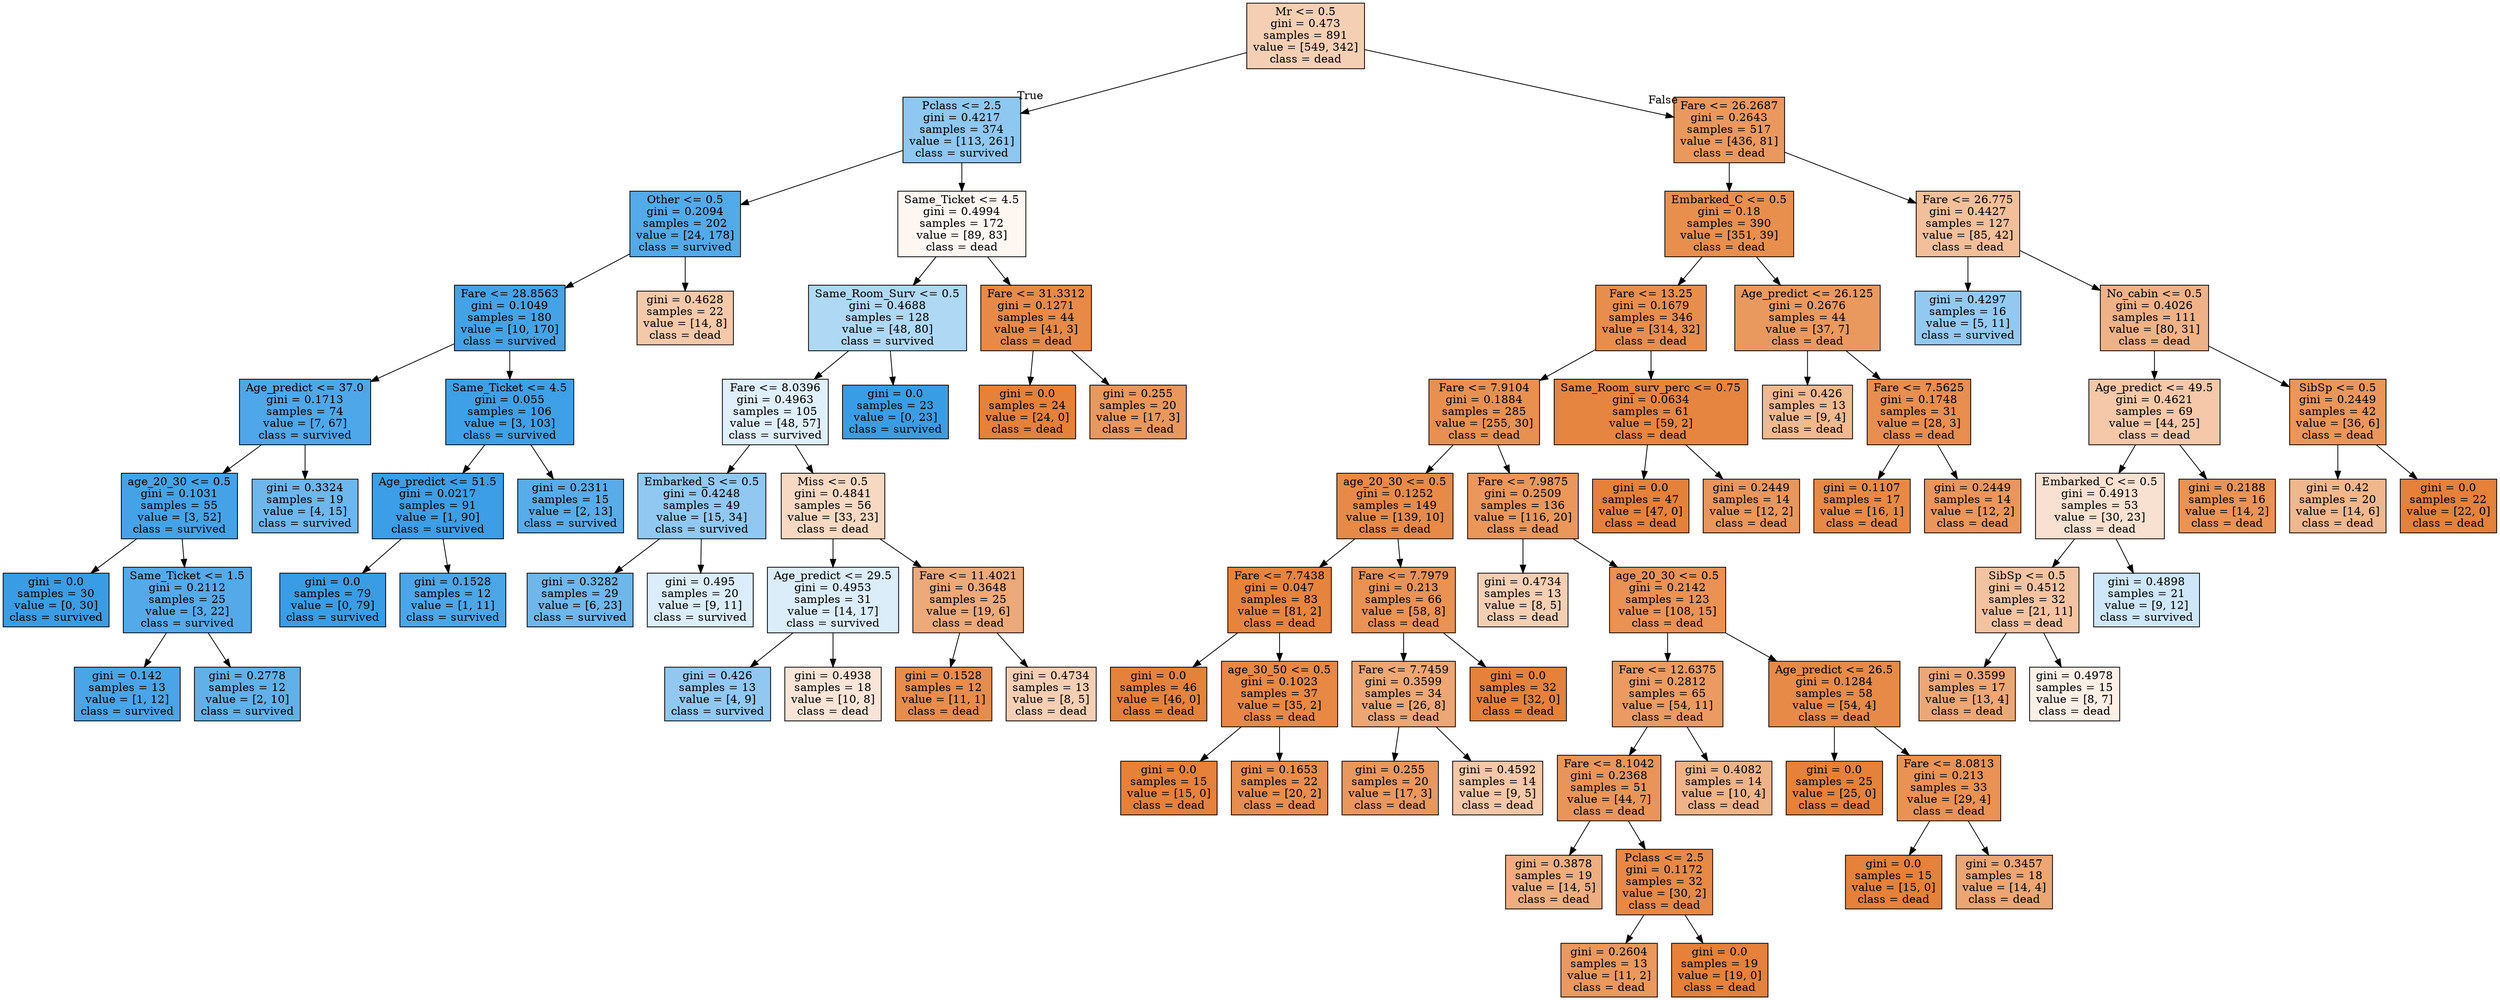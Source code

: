 digraph Tree {
node [shape=box, style="filled", color="black"] ;
0 [label="Mr <= 0.5\ngini = 0.473\nsamples = 891\nvalue = [549, 342]\nclass = dead", fillcolor="#e5813960"] ;
1 [label="Pclass <= 2.5\ngini = 0.4217\nsamples = 374\nvalue = [113, 261]\nclass = survived", fillcolor="#399de591"] ;
0 -> 1 [labeldistance=2.5, labelangle=45, headlabel="True"] ;
2 [label="Other <= 0.5\ngini = 0.2094\nsamples = 202\nvalue = [24, 178]\nclass = survived", fillcolor="#399de5dd"] ;
1 -> 2 ;
3 [label="Fare <= 28.8563\ngini = 0.1049\nsamples = 180\nvalue = [10, 170]\nclass = survived", fillcolor="#399de5f0"] ;
2 -> 3 ;
4 [label="Age_predict <= 37.0\ngini = 0.1713\nsamples = 74\nvalue = [7, 67]\nclass = survived", fillcolor="#399de5e4"] ;
3 -> 4 ;
5 [label="age_20_30 <= 0.5\ngini = 0.1031\nsamples = 55\nvalue = [3, 52]\nclass = survived", fillcolor="#399de5f0"] ;
4 -> 5 ;
6 [label="gini = 0.0\nsamples = 30\nvalue = [0, 30]\nclass = survived", fillcolor="#399de5ff"] ;
5 -> 6 ;
7 [label="Same_Ticket <= 1.5\ngini = 0.2112\nsamples = 25\nvalue = [3, 22]\nclass = survived", fillcolor="#399de5dc"] ;
5 -> 7 ;
8 [label="gini = 0.142\nsamples = 13\nvalue = [1, 12]\nclass = survived", fillcolor="#399de5ea"] ;
7 -> 8 ;
9 [label="gini = 0.2778\nsamples = 12\nvalue = [2, 10]\nclass = survived", fillcolor="#399de5cc"] ;
7 -> 9 ;
10 [label="gini = 0.3324\nsamples = 19\nvalue = [4, 15]\nclass = survived", fillcolor="#399de5bb"] ;
4 -> 10 ;
11 [label="Same_Ticket <= 4.5\ngini = 0.055\nsamples = 106\nvalue = [3, 103]\nclass = survived", fillcolor="#399de5f8"] ;
3 -> 11 ;
12 [label="Age_predict <= 51.5\ngini = 0.0217\nsamples = 91\nvalue = [1, 90]\nclass = survived", fillcolor="#399de5fc"] ;
11 -> 12 ;
13 [label="gini = 0.0\nsamples = 79\nvalue = [0, 79]\nclass = survived", fillcolor="#399de5ff"] ;
12 -> 13 ;
14 [label="gini = 0.1528\nsamples = 12\nvalue = [1, 11]\nclass = survived", fillcolor="#399de5e8"] ;
12 -> 14 ;
15 [label="gini = 0.2311\nsamples = 15\nvalue = [2, 13]\nclass = survived", fillcolor="#399de5d8"] ;
11 -> 15 ;
16 [label="gini = 0.4628\nsamples = 22\nvalue = [14, 8]\nclass = dead", fillcolor="#e581396d"] ;
2 -> 16 ;
17 [label="Same_Ticket <= 4.5\ngini = 0.4994\nsamples = 172\nvalue = [89, 83]\nclass = dead", fillcolor="#e5813911"] ;
1 -> 17 ;
18 [label="Same_Room_Surv <= 0.5\ngini = 0.4688\nsamples = 128\nvalue = [48, 80]\nclass = survived", fillcolor="#399de566"] ;
17 -> 18 ;
19 [label="Fare <= 8.0396\ngini = 0.4963\nsamples = 105\nvalue = [48, 57]\nclass = survived", fillcolor="#399de528"] ;
18 -> 19 ;
20 [label="Embarked_S <= 0.5\ngini = 0.4248\nsamples = 49\nvalue = [15, 34]\nclass = survived", fillcolor="#399de58e"] ;
19 -> 20 ;
21 [label="gini = 0.3282\nsamples = 29\nvalue = [6, 23]\nclass = survived", fillcolor="#399de5bc"] ;
20 -> 21 ;
22 [label="gini = 0.495\nsamples = 20\nvalue = [9, 11]\nclass = survived", fillcolor="#399de52e"] ;
20 -> 22 ;
23 [label="Miss <= 0.5\ngini = 0.4841\nsamples = 56\nvalue = [33, 23]\nclass = dead", fillcolor="#e581394d"] ;
19 -> 23 ;
24 [label="Age_predict <= 29.5\ngini = 0.4953\nsamples = 31\nvalue = [14, 17]\nclass = survived", fillcolor="#399de52d"] ;
23 -> 24 ;
25 [label="gini = 0.426\nsamples = 13\nvalue = [4, 9]\nclass = survived", fillcolor="#399de58e"] ;
24 -> 25 ;
26 [label="gini = 0.4938\nsamples = 18\nvalue = [10, 8]\nclass = dead", fillcolor="#e5813933"] ;
24 -> 26 ;
27 [label="Fare <= 11.4021\ngini = 0.3648\nsamples = 25\nvalue = [19, 6]\nclass = dead", fillcolor="#e58139ae"] ;
23 -> 27 ;
28 [label="gini = 0.1528\nsamples = 12\nvalue = [11, 1]\nclass = dead", fillcolor="#e58139e8"] ;
27 -> 28 ;
29 [label="gini = 0.4734\nsamples = 13\nvalue = [8, 5]\nclass = dead", fillcolor="#e5813960"] ;
27 -> 29 ;
30 [label="gini = 0.0\nsamples = 23\nvalue = [0, 23]\nclass = survived", fillcolor="#399de5ff"] ;
18 -> 30 ;
31 [label="Fare <= 31.3312\ngini = 0.1271\nsamples = 44\nvalue = [41, 3]\nclass = dead", fillcolor="#e58139ec"] ;
17 -> 31 ;
32 [label="gini = 0.0\nsamples = 24\nvalue = [24, 0]\nclass = dead", fillcolor="#e58139ff"] ;
31 -> 32 ;
33 [label="gini = 0.255\nsamples = 20\nvalue = [17, 3]\nclass = dead", fillcolor="#e58139d2"] ;
31 -> 33 ;
34 [label="Fare <= 26.2687\ngini = 0.2643\nsamples = 517\nvalue = [436, 81]\nclass = dead", fillcolor="#e58139d0"] ;
0 -> 34 [labeldistance=2.5, labelangle=-45, headlabel="False"] ;
35 [label="Embarked_C <= 0.5\ngini = 0.18\nsamples = 390\nvalue = [351, 39]\nclass = dead", fillcolor="#e58139e3"] ;
34 -> 35 ;
36 [label="Fare <= 13.25\ngini = 0.1679\nsamples = 346\nvalue = [314, 32]\nclass = dead", fillcolor="#e58139e5"] ;
35 -> 36 ;
37 [label="Fare <= 7.9104\ngini = 0.1884\nsamples = 285\nvalue = [255, 30]\nclass = dead", fillcolor="#e58139e1"] ;
36 -> 37 ;
38 [label="age_20_30 <= 0.5\ngini = 0.1252\nsamples = 149\nvalue = [139, 10]\nclass = dead", fillcolor="#e58139ed"] ;
37 -> 38 ;
39 [label="Fare <= 7.7438\ngini = 0.047\nsamples = 83\nvalue = [81, 2]\nclass = dead", fillcolor="#e58139f9"] ;
38 -> 39 ;
40 [label="gini = 0.0\nsamples = 46\nvalue = [46, 0]\nclass = dead", fillcolor="#e58139ff"] ;
39 -> 40 ;
41 [label="age_30_50 <= 0.5\ngini = 0.1023\nsamples = 37\nvalue = [35, 2]\nclass = dead", fillcolor="#e58139f0"] ;
39 -> 41 ;
42 [label="gini = 0.0\nsamples = 15\nvalue = [15, 0]\nclass = dead", fillcolor="#e58139ff"] ;
41 -> 42 ;
43 [label="gini = 0.1653\nsamples = 22\nvalue = [20, 2]\nclass = dead", fillcolor="#e58139e6"] ;
41 -> 43 ;
44 [label="Fare <= 7.7979\ngini = 0.213\nsamples = 66\nvalue = [58, 8]\nclass = dead", fillcolor="#e58139dc"] ;
38 -> 44 ;
45 [label="Fare <= 7.7459\ngini = 0.3599\nsamples = 34\nvalue = [26, 8]\nclass = dead", fillcolor="#e58139b1"] ;
44 -> 45 ;
46 [label="gini = 0.255\nsamples = 20\nvalue = [17, 3]\nclass = dead", fillcolor="#e58139d2"] ;
45 -> 46 ;
47 [label="gini = 0.4592\nsamples = 14\nvalue = [9, 5]\nclass = dead", fillcolor="#e5813971"] ;
45 -> 47 ;
48 [label="gini = 0.0\nsamples = 32\nvalue = [32, 0]\nclass = dead", fillcolor="#e58139ff"] ;
44 -> 48 ;
49 [label="Fare <= 7.9875\ngini = 0.2509\nsamples = 136\nvalue = [116, 20]\nclass = dead", fillcolor="#e58139d3"] ;
37 -> 49 ;
50 [label="gini = 0.4734\nsamples = 13\nvalue = [8, 5]\nclass = dead", fillcolor="#e5813960"] ;
49 -> 50 ;
51 [label="age_20_30 <= 0.5\ngini = 0.2142\nsamples = 123\nvalue = [108, 15]\nclass = dead", fillcolor="#e58139dc"] ;
49 -> 51 ;
52 [label="Fare <= 12.6375\ngini = 0.2812\nsamples = 65\nvalue = [54, 11]\nclass = dead", fillcolor="#e58139cb"] ;
51 -> 52 ;
53 [label="Fare <= 8.1042\ngini = 0.2368\nsamples = 51\nvalue = [44, 7]\nclass = dead", fillcolor="#e58139d6"] ;
52 -> 53 ;
54 [label="gini = 0.3878\nsamples = 19\nvalue = [14, 5]\nclass = dead", fillcolor="#e58139a4"] ;
53 -> 54 ;
55 [label="Pclass <= 2.5\ngini = 0.1172\nsamples = 32\nvalue = [30, 2]\nclass = dead", fillcolor="#e58139ee"] ;
53 -> 55 ;
56 [label="gini = 0.2604\nsamples = 13\nvalue = [11, 2]\nclass = dead", fillcolor="#e58139d1"] ;
55 -> 56 ;
57 [label="gini = 0.0\nsamples = 19\nvalue = [19, 0]\nclass = dead", fillcolor="#e58139ff"] ;
55 -> 57 ;
58 [label="gini = 0.4082\nsamples = 14\nvalue = [10, 4]\nclass = dead", fillcolor="#e5813999"] ;
52 -> 58 ;
59 [label="Age_predict <= 26.5\ngini = 0.1284\nsamples = 58\nvalue = [54, 4]\nclass = dead", fillcolor="#e58139ec"] ;
51 -> 59 ;
60 [label="gini = 0.0\nsamples = 25\nvalue = [25, 0]\nclass = dead", fillcolor="#e58139ff"] ;
59 -> 60 ;
61 [label="Fare <= 8.0813\ngini = 0.213\nsamples = 33\nvalue = [29, 4]\nclass = dead", fillcolor="#e58139dc"] ;
59 -> 61 ;
62 [label="gini = 0.0\nsamples = 15\nvalue = [15, 0]\nclass = dead", fillcolor="#e58139ff"] ;
61 -> 62 ;
63 [label="gini = 0.3457\nsamples = 18\nvalue = [14, 4]\nclass = dead", fillcolor="#e58139b6"] ;
61 -> 63 ;
64 [label="Same_Room_surv_perc <= 0.75\ngini = 0.0634\nsamples = 61\nvalue = [59, 2]\nclass = dead", fillcolor="#e58139f6"] ;
36 -> 64 ;
65 [label="gini = 0.0\nsamples = 47\nvalue = [47, 0]\nclass = dead", fillcolor="#e58139ff"] ;
64 -> 65 ;
66 [label="gini = 0.2449\nsamples = 14\nvalue = [12, 2]\nclass = dead", fillcolor="#e58139d4"] ;
64 -> 66 ;
67 [label="Age_predict <= 26.125\ngini = 0.2676\nsamples = 44\nvalue = [37, 7]\nclass = dead", fillcolor="#e58139cf"] ;
35 -> 67 ;
68 [label="gini = 0.426\nsamples = 13\nvalue = [9, 4]\nclass = dead", fillcolor="#e581398e"] ;
67 -> 68 ;
69 [label="Fare <= 7.5625\ngini = 0.1748\nsamples = 31\nvalue = [28, 3]\nclass = dead", fillcolor="#e58139e4"] ;
67 -> 69 ;
70 [label="gini = 0.1107\nsamples = 17\nvalue = [16, 1]\nclass = dead", fillcolor="#e58139ef"] ;
69 -> 70 ;
71 [label="gini = 0.2449\nsamples = 14\nvalue = [12, 2]\nclass = dead", fillcolor="#e58139d4"] ;
69 -> 71 ;
72 [label="Fare <= 26.775\ngini = 0.4427\nsamples = 127\nvalue = [85, 42]\nclass = dead", fillcolor="#e5813981"] ;
34 -> 72 ;
73 [label="gini = 0.4297\nsamples = 16\nvalue = [5, 11]\nclass = survived", fillcolor="#399de58b"] ;
72 -> 73 ;
74 [label="No_cabin <= 0.5\ngini = 0.4026\nsamples = 111\nvalue = [80, 31]\nclass = dead", fillcolor="#e581399c"] ;
72 -> 74 ;
75 [label="Age_predict <= 49.5\ngini = 0.4621\nsamples = 69\nvalue = [44, 25]\nclass = dead", fillcolor="#e581396e"] ;
74 -> 75 ;
76 [label="Embarked_C <= 0.5\ngini = 0.4913\nsamples = 53\nvalue = [30, 23]\nclass = dead", fillcolor="#e581393b"] ;
75 -> 76 ;
77 [label="SibSp <= 0.5\ngini = 0.4512\nsamples = 32\nvalue = [21, 11]\nclass = dead", fillcolor="#e5813979"] ;
76 -> 77 ;
78 [label="gini = 0.3599\nsamples = 17\nvalue = [13, 4]\nclass = dead", fillcolor="#e58139b1"] ;
77 -> 78 ;
79 [label="gini = 0.4978\nsamples = 15\nvalue = [8, 7]\nclass = dead", fillcolor="#e5813920"] ;
77 -> 79 ;
80 [label="gini = 0.4898\nsamples = 21\nvalue = [9, 12]\nclass = survived", fillcolor="#399de540"] ;
76 -> 80 ;
81 [label="gini = 0.2188\nsamples = 16\nvalue = [14, 2]\nclass = dead", fillcolor="#e58139db"] ;
75 -> 81 ;
82 [label="SibSp <= 0.5\ngini = 0.2449\nsamples = 42\nvalue = [36, 6]\nclass = dead", fillcolor="#e58139d4"] ;
74 -> 82 ;
83 [label="gini = 0.42\nsamples = 20\nvalue = [14, 6]\nclass = dead", fillcolor="#e5813992"] ;
82 -> 83 ;
84 [label="gini = 0.0\nsamples = 22\nvalue = [22, 0]\nclass = dead", fillcolor="#e58139ff"] ;
82 -> 84 ;
}